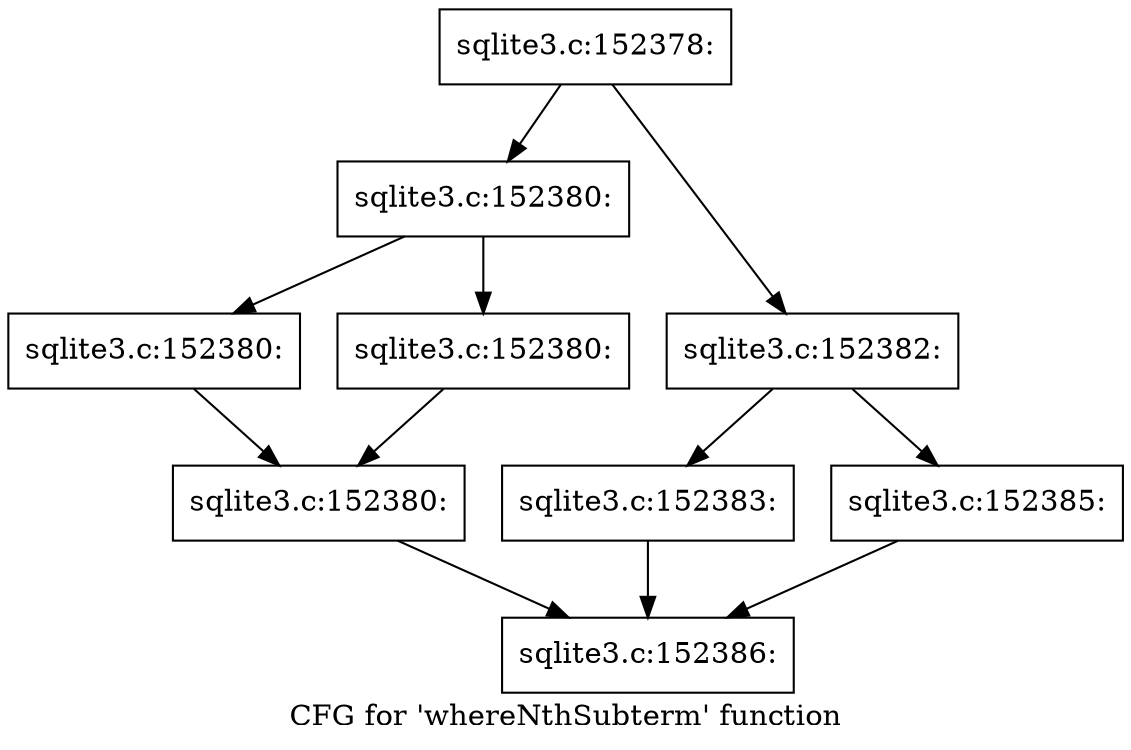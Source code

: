 digraph "CFG for 'whereNthSubterm' function" {
	label="CFG for 'whereNthSubterm' function";

	Node0x55c0f95df650 [shape=record,label="{sqlite3.c:152378:}"];
	Node0x55c0f95df650 -> Node0x55c0f9606600;
	Node0x55c0f95df650 -> Node0x55c0f9606dc0;
	Node0x55c0f9606600 [shape=record,label="{sqlite3.c:152380:}"];
	Node0x55c0f9606600 -> Node0x55c0f9607210;
	Node0x55c0f9606600 -> Node0x55c0f9607260;
	Node0x55c0f9607210 [shape=record,label="{sqlite3.c:152380:}"];
	Node0x55c0f9607210 -> Node0x55c0f96072b0;
	Node0x55c0f9607260 [shape=record,label="{sqlite3.c:152380:}"];
	Node0x55c0f9607260 -> Node0x55c0f96072b0;
	Node0x55c0f96072b0 [shape=record,label="{sqlite3.c:152380:}"];
	Node0x55c0f96072b0 -> Node0x55c0f95df7d0;
	Node0x55c0f9606dc0 [shape=record,label="{sqlite3.c:152382:}"];
	Node0x55c0f9606dc0 -> Node0x55c0f9607930;
	Node0x55c0f9606dc0 -> Node0x55c0f9607980;
	Node0x55c0f9607930 [shape=record,label="{sqlite3.c:152383:}"];
	Node0x55c0f9607930 -> Node0x55c0f95df7d0;
	Node0x55c0f9607980 [shape=record,label="{sqlite3.c:152385:}"];
	Node0x55c0f9607980 -> Node0x55c0f95df7d0;
	Node0x55c0f95df7d0 [shape=record,label="{sqlite3.c:152386:}"];
}

